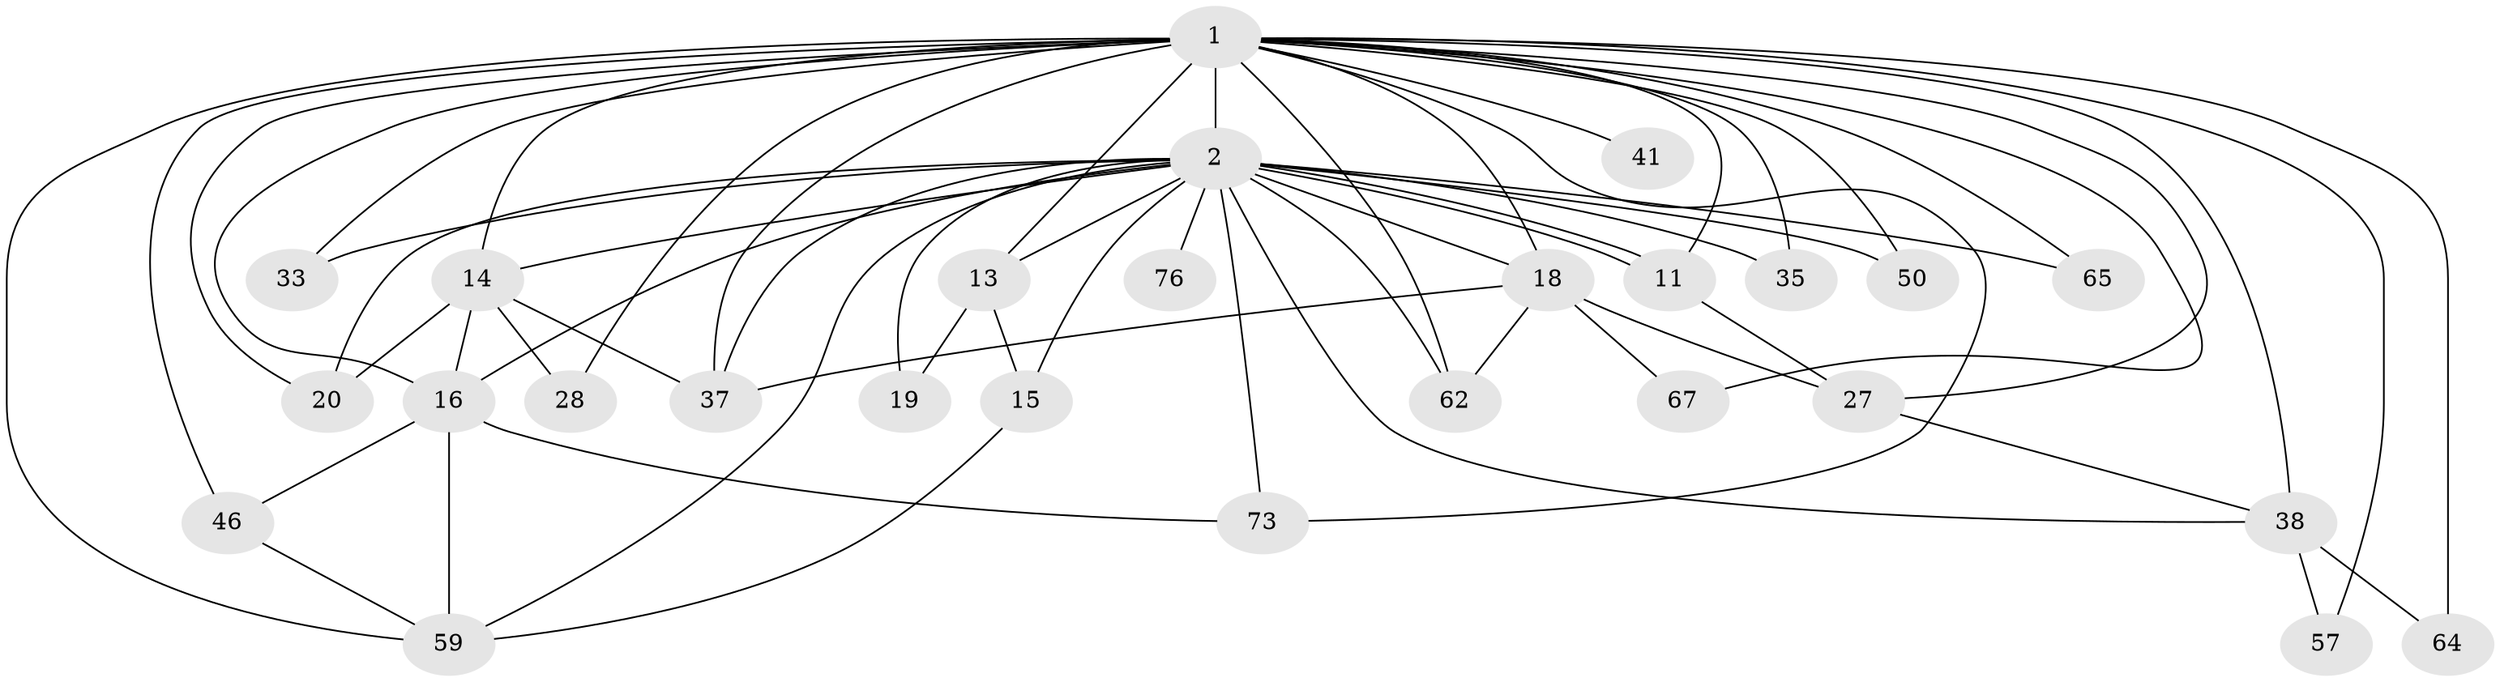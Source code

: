 // original degree distribution, {15: 0.03333333333333333, 18: 0.022222222222222223, 19: 0.011111111111111112, 20: 0.011111111111111112, 16: 0.011111111111111112, 13: 0.011111111111111112, 17: 0.011111111111111112, 6: 0.05555555555555555, 2: 0.4666666666666667, 5: 0.05555555555555555, 3: 0.18888888888888888, 7: 0.022222222222222223, 4: 0.08888888888888889, 8: 0.011111111111111112}
// Generated by graph-tools (version 1.1) at 2025/17/03/04/25 18:17:46]
// undirected, 27 vertices, 61 edges
graph export_dot {
graph [start="1"]
  node [color=gray90,style=filled];
  1 [super="+6+8"];
  2 [super="+3+88+4+36+17+23+10"];
  11;
  13;
  14 [super="+24"];
  15;
  16 [super="+49"];
  18 [super="+29+39"];
  19 [super="+74"];
  20 [super="+72"];
  27 [super="+52"];
  28;
  33;
  35;
  37 [super="+78+58"];
  38 [super="+75+42"];
  41;
  46 [super="+54"];
  50;
  57 [super="+60"];
  59 [super="+82+79"];
  62;
  64;
  65;
  67;
  73;
  76;
  1 -- 2 [weight=35];
  1 -- 13 [weight=2];
  1 -- 20;
  1 -- 28;
  1 -- 35;
  1 -- 18 [weight=2];
  1 -- 64;
  1 -- 65;
  1 -- 67;
  1 -- 73;
  1 -- 14 [weight=2];
  1 -- 16 [weight=4];
  1 -- 27;
  1 -- 33;
  1 -- 37;
  1 -- 38 [weight=3];
  1 -- 41 [weight=2];
  1 -- 50;
  1 -- 57 [weight=2];
  1 -- 59;
  1 -- 62;
  1 -- 11;
  1 -- 46 [weight=2];
  2 -- 11 [weight=3];
  2 -- 11;
  2 -- 19 [weight=3];
  2 -- 20 [weight=2];
  2 -- 65;
  2 -- 73 [weight=2];
  2 -- 14 [weight=2];
  2 -- 76 [weight=2];
  2 -- 18 [weight=3];
  2 -- 33;
  2 -- 35;
  2 -- 62;
  2 -- 38;
  2 -- 13;
  2 -- 15;
  2 -- 16 [weight=2];
  2 -- 37 [weight=2];
  2 -- 50;
  2 -- 59;
  11 -- 27;
  13 -- 15;
  13 -- 19;
  14 -- 37 [weight=2];
  14 -- 16;
  14 -- 20;
  14 -- 28;
  15 -- 59;
  16 -- 46;
  16 -- 73;
  16 -- 59;
  18 -- 67;
  18 -- 37;
  18 -- 27;
  18 -- 62;
  27 -- 38;
  38 -- 64;
  38 -- 57;
  46 -- 59;
}
